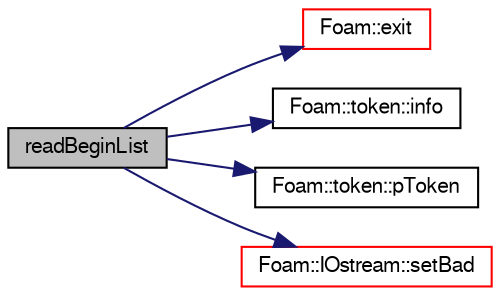 digraph "readBeginList"
{
  bgcolor="transparent";
  edge [fontname="FreeSans",fontsize="10",labelfontname="FreeSans",labelfontsize="10"];
  node [fontname="FreeSans",fontsize="10",shape=record];
  rankdir="LR";
  Node518 [label="readBeginList",height=0.2,width=0.4,color="black", fillcolor="grey75", style="filled", fontcolor="black"];
  Node518 -> Node519 [color="midnightblue",fontsize="10",style="solid",fontname="FreeSans"];
  Node519 [label="Foam::exit",height=0.2,width=0.4,color="red",URL="$a21124.html#a06ca7250d8e89caf05243ec094843642"];
  Node518 -> Node566 [color="midnightblue",fontsize="10",style="solid",fontname="FreeSans"];
  Node566 [label="Foam::token::info",height=0.2,width=0.4,color="black",URL="$a26306.html#a861a626214ad30bd8e7ab3a8caae9966",tooltip="Return info proxy. "];
  Node518 -> Node567 [color="midnightblue",fontsize="10",style="solid",fontname="FreeSans"];
  Node567 [label="Foam::token::pToken",height=0.2,width=0.4,color="black",URL="$a26306.html#a04ff24eec31f5be755eb7fa58de0b8a3"];
  Node518 -> Node568 [color="midnightblue",fontsize="10",style="solid",fontname="FreeSans"];
  Node568 [label="Foam::IOstream::setBad",height=0.2,width=0.4,color="red",URL="$a26226.html#a638b33dd25b3cd8ea7e846f04fd6a6a3",tooltip="Set stream to be bad. "];
}
